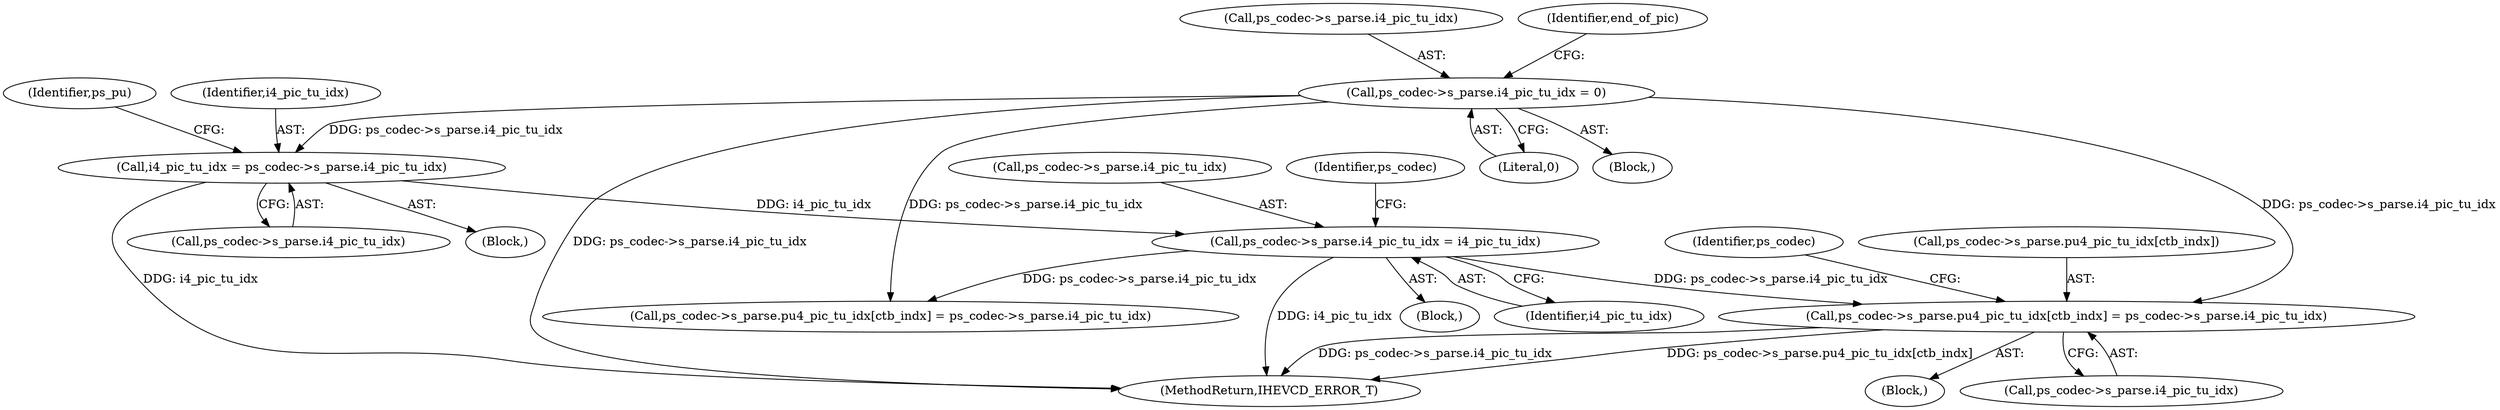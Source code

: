 digraph "0_Android_2b9fb0c2074d370a254b35e2489de2d94943578d@array" {
"1002571" [label="(Call,ps_codec->s_parse.pu4_pic_tu_idx[ctb_indx] = ps_codec->s_parse.i4_pic_tu_idx)"];
"1001072" [label="(Call,ps_codec->s_parse.i4_pic_tu_idx = 0)"];
"1001887" [label="(Call,ps_codec->s_parse.i4_pic_tu_idx = i4_pic_tu_idx)"];
"1001804" [label="(Call,i4_pic_tu_idx = ps_codec->s_parse.i4_pic_tu_idx)"];
"1001887" [label="(Call,ps_codec->s_parse.i4_pic_tu_idx = i4_pic_tu_idx)"];
"1001073" [label="(Call,ps_codec->s_parse.i4_pic_tu_idx)"];
"1001813" [label="(Identifier,ps_pu)"];
"1002587" [label="(Identifier,ps_codec)"];
"1001805" [label="(Identifier,i4_pic_tu_idx)"];
"1002452" [label="(Block,)"];
"1001888" [label="(Call,ps_codec->s_parse.i4_pic_tu_idx)"];
"1001893" [label="(Identifier,i4_pic_tu_idx)"];
"1001869" [label="(Block,)"];
"1001806" [label="(Call,ps_codec->s_parse.i4_pic_tu_idx)"];
"1001897" [label="(Identifier,ps_codec)"];
"1002572" [label="(Call,ps_codec->s_parse.pu4_pic_tu_idx[ctb_indx])"];
"1001804" [label="(Call,i4_pic_tu_idx = ps_codec->s_parse.i4_pic_tu_idx)"];
"1001080" [label="(Identifier,end_of_pic)"];
"1001078" [label="(Literal,0)"];
"1002579" [label="(Call,ps_codec->s_parse.i4_pic_tu_idx)"];
"1001784" [label="(Block,)"];
"1001072" [label="(Call,ps_codec->s_parse.i4_pic_tu_idx = 0)"];
"1001060" [label="(Block,)"];
"1004845" [label="(MethodReturn,IHEVCD_ERROR_T)"];
"1002438" [label="(Call,ps_codec->s_parse.pu4_pic_tu_idx[ctb_indx] = ps_codec->s_parse.i4_pic_tu_idx)"];
"1002571" [label="(Call,ps_codec->s_parse.pu4_pic_tu_idx[ctb_indx] = ps_codec->s_parse.i4_pic_tu_idx)"];
"1002571" -> "1002452"  [label="AST: "];
"1002571" -> "1002579"  [label="CFG: "];
"1002572" -> "1002571"  [label="AST: "];
"1002579" -> "1002571"  [label="AST: "];
"1002587" -> "1002571"  [label="CFG: "];
"1002571" -> "1004845"  [label="DDG: ps_codec->s_parse.i4_pic_tu_idx"];
"1002571" -> "1004845"  [label="DDG: ps_codec->s_parse.pu4_pic_tu_idx[ctb_indx]"];
"1001072" -> "1002571"  [label="DDG: ps_codec->s_parse.i4_pic_tu_idx"];
"1001887" -> "1002571"  [label="DDG: ps_codec->s_parse.i4_pic_tu_idx"];
"1001072" -> "1001060"  [label="AST: "];
"1001072" -> "1001078"  [label="CFG: "];
"1001073" -> "1001072"  [label="AST: "];
"1001078" -> "1001072"  [label="AST: "];
"1001080" -> "1001072"  [label="CFG: "];
"1001072" -> "1004845"  [label="DDG: ps_codec->s_parse.i4_pic_tu_idx"];
"1001072" -> "1001804"  [label="DDG: ps_codec->s_parse.i4_pic_tu_idx"];
"1001072" -> "1002438"  [label="DDG: ps_codec->s_parse.i4_pic_tu_idx"];
"1001887" -> "1001869"  [label="AST: "];
"1001887" -> "1001893"  [label="CFG: "];
"1001888" -> "1001887"  [label="AST: "];
"1001893" -> "1001887"  [label="AST: "];
"1001897" -> "1001887"  [label="CFG: "];
"1001887" -> "1004845"  [label="DDG: i4_pic_tu_idx"];
"1001804" -> "1001887"  [label="DDG: i4_pic_tu_idx"];
"1001887" -> "1002438"  [label="DDG: ps_codec->s_parse.i4_pic_tu_idx"];
"1001804" -> "1001784"  [label="AST: "];
"1001804" -> "1001806"  [label="CFG: "];
"1001805" -> "1001804"  [label="AST: "];
"1001806" -> "1001804"  [label="AST: "];
"1001813" -> "1001804"  [label="CFG: "];
"1001804" -> "1004845"  [label="DDG: i4_pic_tu_idx"];
}
